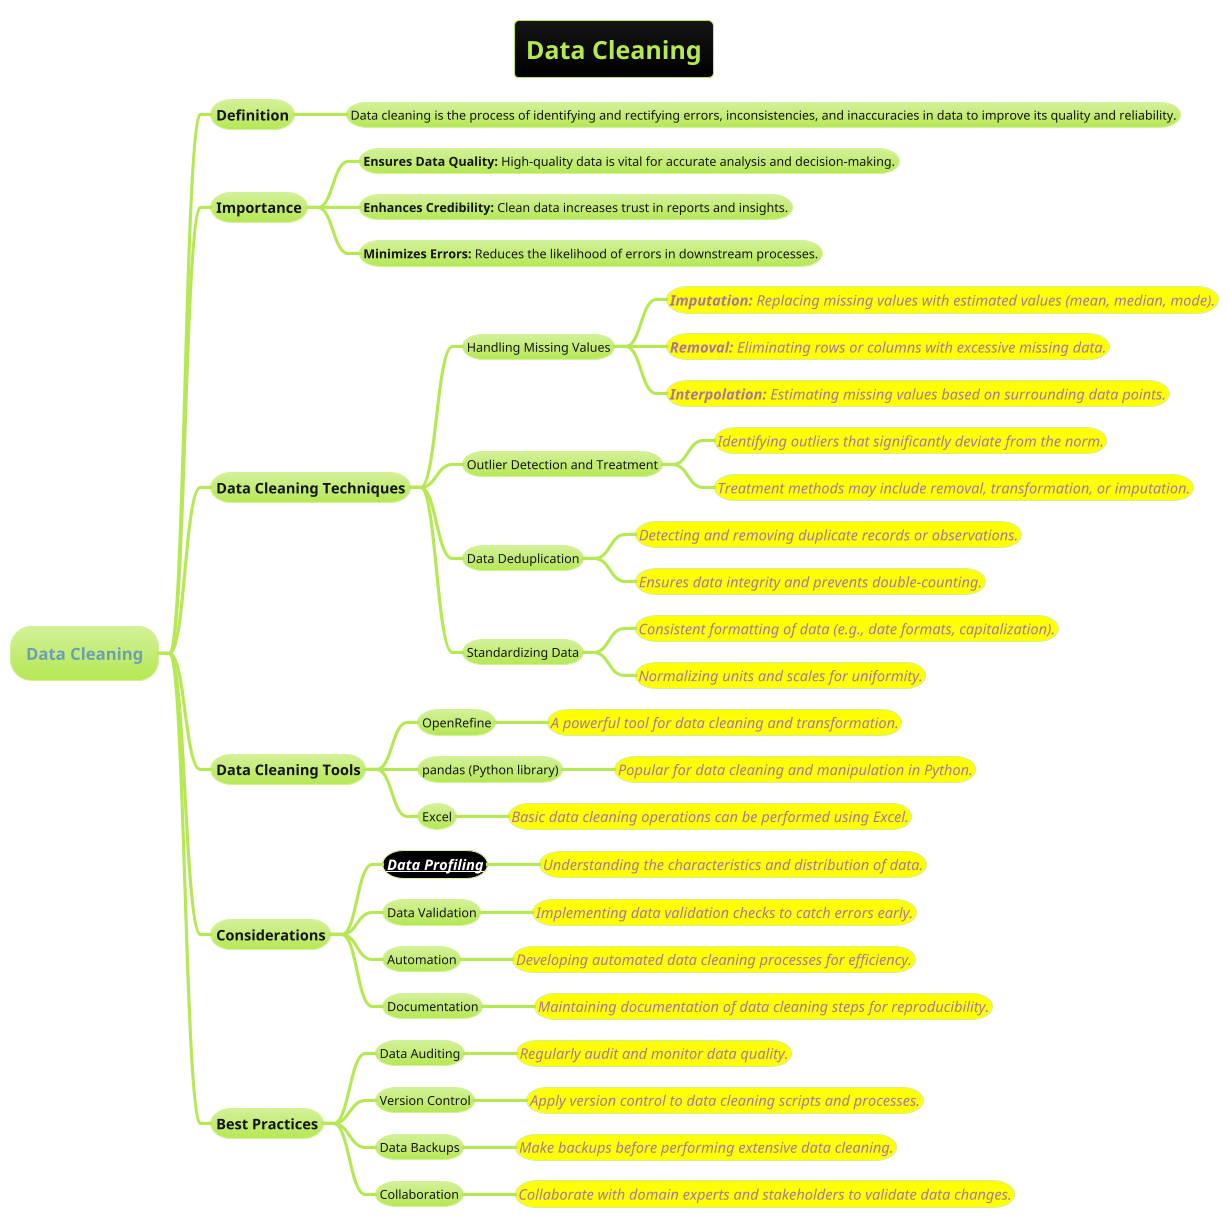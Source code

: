 @startmindmap
title =Data Cleaning
!theme hacker

* Data Cleaning
** Definition
*** Data cleaning is the process of identifying and rectifying errors, inconsistencies, and inaccuracies in data to improve its quality and reliability.

** Importance
*** **Ensures Data Quality:** High-quality data is vital for accurate analysis and decision-making.
*** **Enhances Credibility:** Clean data increases trust in reports and insights.
*** **Minimizes Errors:** Reduces the likelihood of errors in downstream processes.

** Data Cleaning Techniques
*** Handling Missing Values
****[#yellow] <i><size:14>**Imputation:** Replacing missing values with estimated values (mean, median, mode).
****[#yellow] <i><size:14>**Removal:** Eliminating rows or columns with excessive missing data.
****[#yellow] <i><size:14>**Interpolation:** Estimating missing values based on surrounding data points.

*** Outlier Detection and Treatment
****[#yellow] <i><size:14>Identifying outliers that significantly deviate from the norm.
****[#yellow] <i><size:14>Treatment methods may include removal, transformation, or imputation.

*** Data Deduplication
****[#yellow] <i><size:14>Detecting and removing duplicate records or observations.
****[#yellow] <i><size:14>Ensures data integrity and prevents double-counting.

*** Standardizing Data
****[#yellow] <i><size:14>Consistent formatting of data (e.g., date formats, capitalization).
****[#yellow] <i><size:14>Normalizing units and scales for uniformity.

** Data Cleaning Tools
*** OpenRefine
****[#yellow] <i><size:14>A powerful tool for data cleaning and transformation.

*** pandas (Python library)
****[#yellow] <i><size:14>Popular for data cleaning and manipulation in Python.

*** Excel
****[#yellow] <i><size:14>Basic data cleaning operations can be performed using Excel.

** Considerations
***[#black] <b><i><size:14>[[docs/AI-ML-DL-Data-Science-and-BigData/data-science/data-engineering/Data-Profiling.puml Data Profiling]]
****[#yellow] <i><size:14>Understanding the characteristics and distribution of data.

*** Data Validation
****[#yellow] <i><size:14>Implementing data validation checks to catch errors early.

*** Automation
****[#yellow] <i><size:14>Developing automated data cleaning processes for efficiency.

*** Documentation
****[#yellow] <i><size:14>Maintaining documentation of data cleaning steps for reproducibility.

** Best Practices
*** Data Auditing
****[#yellow] <i><size:14>Regularly audit and monitor data quality.

*** Version Control
****[#yellow] <i><size:14>Apply version control to data cleaning scripts and processes.

*** Data Backups
****[#yellow] <i><size:14>Make backups before performing extensive data cleaning.

*** Collaboration
****[#yellow] <i><size:14>Collaborate with domain experts and stakeholders to validate data changes.

@endmindmap
